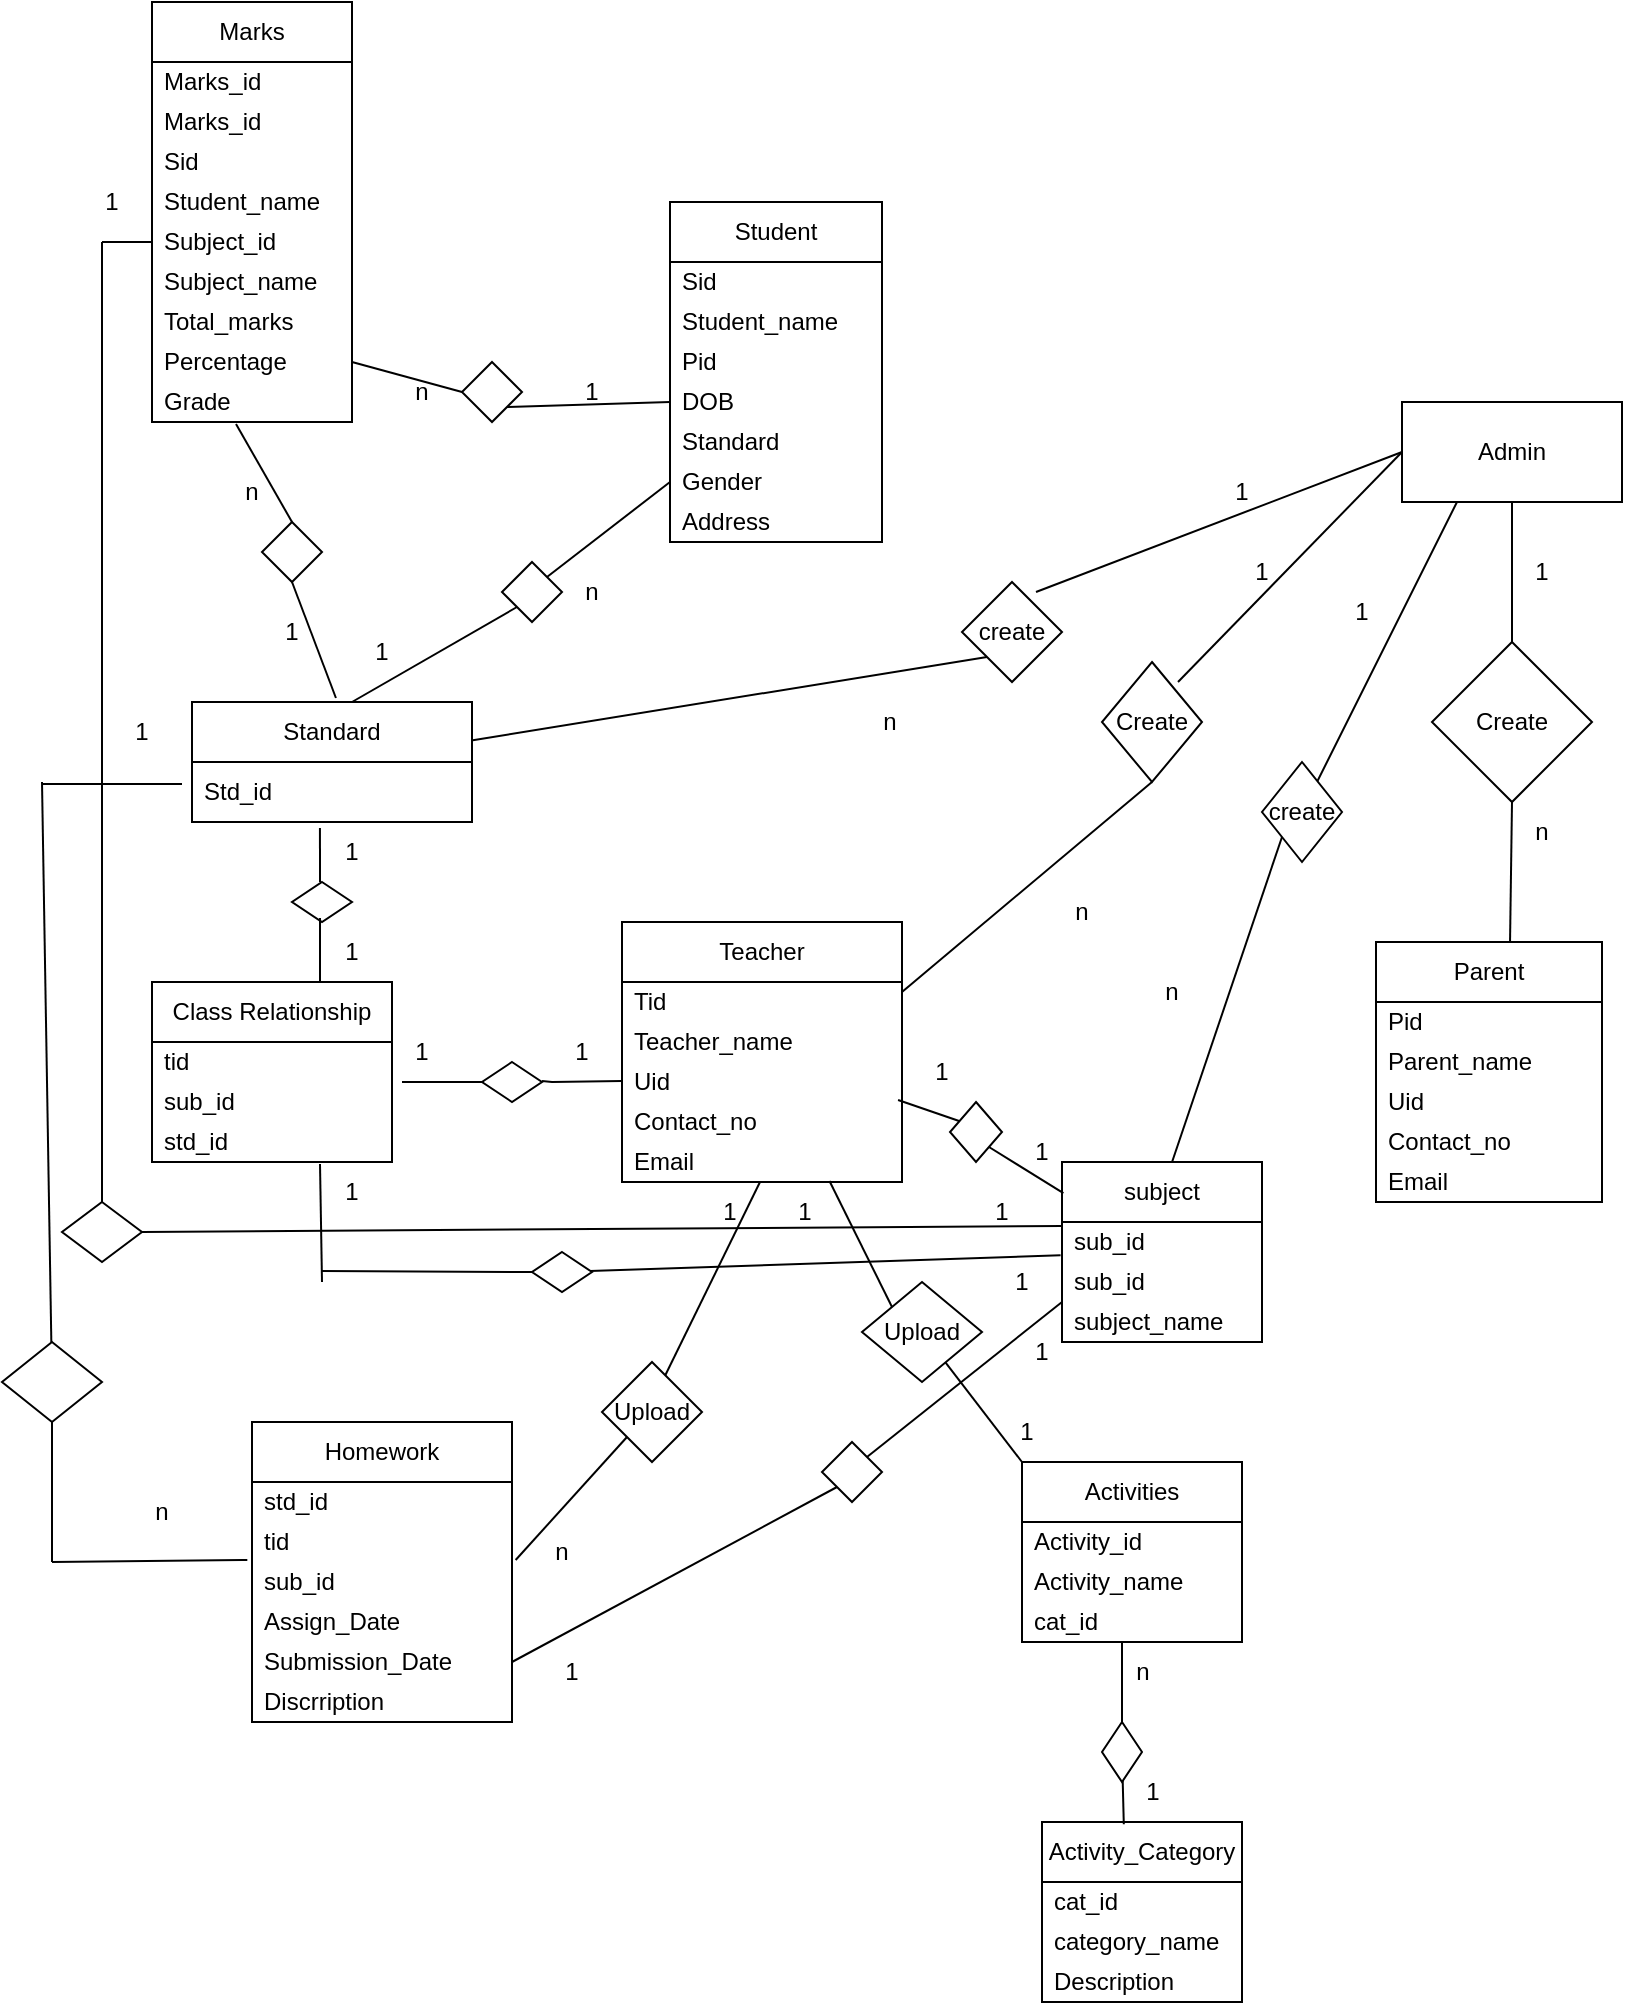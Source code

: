 <mxfile version="24.6.4" type="device">
  <diagram name="Page-1" id="x0QRp4DIJdemBc3StU4t">
    <mxGraphModel dx="1100" dy="533" grid="1" gridSize="10" guides="1" tooltips="1" connect="1" arrows="1" fold="1" page="1" pageScale="1" pageWidth="827" pageHeight="1169" math="0" shadow="0">
      <root>
        <mxCell id="0" />
        <mxCell id="1" parent="0" />
        <mxCell id="ZKFe3n1YKYs7lU_j970Y-5" value="Admin" style="rounded=0;whiteSpace=wrap;html=1;" parent="1" vertex="1">
          <mxGeometry x="700" y="300" width="110" height="50" as="geometry" />
        </mxCell>
        <mxCell id="ZKFe3n1YKYs7lU_j970Y-10" value="Create" style="rhombus;whiteSpace=wrap;html=1;" parent="1" vertex="1">
          <mxGeometry x="550" y="430" width="50" height="60" as="geometry" />
        </mxCell>
        <mxCell id="ZKFe3n1YKYs7lU_j970Y-11" value="Create" style="rhombus;whiteSpace=wrap;html=1;" parent="1" vertex="1">
          <mxGeometry x="715" y="420" width="80" height="80" as="geometry" />
        </mxCell>
        <mxCell id="ZKFe3n1YKYs7lU_j970Y-15" value="" style="endArrow=none;html=1;rounded=0;exitX=0.5;exitY=0;exitDx=0;exitDy=0;entryX=0.5;entryY=1;entryDx=0;entryDy=0;" parent="1" source="ZKFe3n1YKYs7lU_j970Y-11" target="ZKFe3n1YKYs7lU_j970Y-5" edge="1">
          <mxGeometry width="50" height="50" relative="1" as="geometry">
            <mxPoint x="740" y="420" as="sourcePoint" />
            <mxPoint x="790" y="370" as="targetPoint" />
          </mxGeometry>
        </mxCell>
        <mxCell id="ZKFe3n1YKYs7lU_j970Y-17" value="" style="endArrow=none;html=1;rounded=0;exitX=0.582;exitY=0;exitDx=0;exitDy=0;exitPerimeter=0;entryX=0.5;entryY=1;entryDx=0;entryDy=0;" parent="1" target="ZKFe3n1YKYs7lU_j970Y-11" edge="1">
          <mxGeometry width="50" height="50" relative="1" as="geometry">
            <mxPoint x="754.02" y="570" as="sourcePoint" />
            <mxPoint x="690" y="530" as="targetPoint" />
          </mxGeometry>
        </mxCell>
        <mxCell id="ZKFe3n1YKYs7lU_j970Y-18" value="1" style="text;html=1;align=center;verticalAlign=middle;whiteSpace=wrap;rounded=0;" parent="1" vertex="1">
          <mxGeometry x="740" y="370" width="60" height="30" as="geometry" />
        </mxCell>
        <mxCell id="ZKFe3n1YKYs7lU_j970Y-20" value="n" style="text;html=1;align=center;verticalAlign=middle;whiteSpace=wrap;rounded=0;" parent="1" vertex="1">
          <mxGeometry x="740" y="500" width="60" height="30" as="geometry" />
        </mxCell>
        <mxCell id="ZKFe3n1YKYs7lU_j970Y-24" value="" style="endArrow=none;html=1;rounded=0;entryX=0;entryY=0.5;entryDx=0;entryDy=0;" parent="1" target="ZKFe3n1YKYs7lU_j970Y-5" edge="1">
          <mxGeometry width="50" height="50" relative="1" as="geometry">
            <mxPoint x="588" y="440" as="sourcePoint" />
            <mxPoint x="690" y="330" as="targetPoint" />
          </mxGeometry>
        </mxCell>
        <mxCell id="ZKFe3n1YKYs7lU_j970Y-26" value="" style="endArrow=none;html=1;rounded=0;entryX=0.5;entryY=1;entryDx=0;entryDy=0;exitX=1;exitY=0.5;exitDx=0;exitDy=0;" parent="1" target="ZKFe3n1YKYs7lU_j970Y-10" edge="1">
          <mxGeometry width="50" height="50" relative="1" as="geometry">
            <mxPoint x="450" y="595" as="sourcePoint" />
            <mxPoint x="490" y="460" as="targetPoint" />
            <Array as="points" />
          </mxGeometry>
        </mxCell>
        <mxCell id="ZKFe3n1YKYs7lU_j970Y-28" style="edgeStyle=orthogonalEdgeStyle;rounded=0;orthogonalLoop=1;jettySize=auto;html=1;exitX=0;exitY=1;exitDx=0;exitDy=0;entryX=0;entryY=1;entryDx=0;entryDy=0;" parent="1" source="ZKFe3n1YKYs7lU_j970Y-10" target="ZKFe3n1YKYs7lU_j970Y-10" edge="1">
          <mxGeometry relative="1" as="geometry" />
        </mxCell>
        <mxCell id="ZKFe3n1YKYs7lU_j970Y-29" value="" style="endArrow=none;html=1;rounded=0;entryX=0;entryY=1;entryDx=0;entryDy=0;" parent="1" target="ZKFe3n1YKYs7lU_j970Y-30" edge="1">
          <mxGeometry width="50" height="50" relative="1" as="geometry">
            <mxPoint x="230" y="470" as="sourcePoint" />
            <mxPoint x="490" y="460" as="targetPoint" />
            <Array as="points">
              <mxPoint x="230" y="470" />
            </Array>
          </mxGeometry>
        </mxCell>
        <mxCell id="ZKFe3n1YKYs7lU_j970Y-30" value="create" style="rhombus;whiteSpace=wrap;html=1;" parent="1" vertex="1">
          <mxGeometry x="480" y="390" width="50" height="50" as="geometry" />
        </mxCell>
        <mxCell id="ZKFe3n1YKYs7lU_j970Y-31" value="" style="endArrow=none;html=1;rounded=0;entryX=0;entryY=0.5;entryDx=0;entryDy=0;exitX=0.74;exitY=0.1;exitDx=0;exitDy=0;exitPerimeter=0;" parent="1" source="ZKFe3n1YKYs7lU_j970Y-30" target="ZKFe3n1YKYs7lU_j970Y-5" edge="1">
          <mxGeometry width="50" height="50" relative="1" as="geometry">
            <mxPoint x="440" y="510" as="sourcePoint" />
            <mxPoint x="490" y="460" as="targetPoint" />
          </mxGeometry>
        </mxCell>
        <mxCell id="ZKFe3n1YKYs7lU_j970Y-32" value="create" style="rhombus;whiteSpace=wrap;html=1;" parent="1" vertex="1">
          <mxGeometry x="630" y="480" width="40" height="50" as="geometry" />
        </mxCell>
        <mxCell id="ZKFe3n1YKYs7lU_j970Y-33" value="" style="endArrow=none;html=1;rounded=0;entryX=0.25;entryY=1;entryDx=0;entryDy=0;" parent="1" source="ZKFe3n1YKYs7lU_j970Y-32" target="ZKFe3n1YKYs7lU_j970Y-5" edge="1">
          <mxGeometry width="50" height="50" relative="1" as="geometry">
            <mxPoint x="440" y="520" as="sourcePoint" />
            <mxPoint x="490" y="470" as="targetPoint" />
          </mxGeometry>
        </mxCell>
        <mxCell id="ZKFe3n1YKYs7lU_j970Y-34" value="" style="endArrow=none;html=1;rounded=0;entryX=0;entryY=1;entryDx=0;entryDy=0;exitX=0.445;exitY=-0.04;exitDx=0;exitDy=0;exitPerimeter=0;" parent="1" target="ZKFe3n1YKYs7lU_j970Y-32" edge="1">
          <mxGeometry width="50" height="50" relative="1" as="geometry">
            <mxPoint x="578.95" y="698" as="sourcePoint" />
            <mxPoint x="490" y="470" as="targetPoint" />
          </mxGeometry>
        </mxCell>
        <mxCell id="ZKFe3n1YKYs7lU_j970Y-36" value="1" style="text;html=1;align=center;verticalAlign=middle;whiteSpace=wrap;rounded=0;" parent="1" vertex="1">
          <mxGeometry x="650" y="390" width="60" height="30" as="geometry" />
        </mxCell>
        <mxCell id="ZKFe3n1YKYs7lU_j970Y-37" value="1" style="text;html=1;align=center;verticalAlign=middle;whiteSpace=wrap;rounded=0;" parent="1" vertex="1">
          <mxGeometry x="600" y="370" width="60" height="30" as="geometry" />
        </mxCell>
        <mxCell id="ZKFe3n1YKYs7lU_j970Y-41" value="1" style="text;html=1;align=center;verticalAlign=middle;whiteSpace=wrap;rounded=0;" parent="1" vertex="1">
          <mxGeometry x="590" y="330" width="60" height="30" as="geometry" />
        </mxCell>
        <mxCell id="ZKFe3n1YKYs7lU_j970Y-42" value="n" style="text;html=1;align=center;verticalAlign=middle;whiteSpace=wrap;rounded=0;" parent="1" vertex="1">
          <mxGeometry x="414" y="445" width="60" height="30" as="geometry" />
        </mxCell>
        <mxCell id="ZKFe3n1YKYs7lU_j970Y-43" value="n" style="text;html=1;align=center;verticalAlign=middle;whiteSpace=wrap;rounded=0;" parent="1" vertex="1">
          <mxGeometry x="510" y="540" width="60" height="30" as="geometry" />
        </mxCell>
        <mxCell id="ZKFe3n1YKYs7lU_j970Y-46" value="n" style="text;html=1;align=center;verticalAlign=middle;whiteSpace=wrap;rounded=0;" parent="1" vertex="1">
          <mxGeometry x="555" y="580" width="60" height="30" as="geometry" />
        </mxCell>
        <mxCell id="ZKFe3n1YKYs7lU_j970Y-47" value="" style="rhombus;whiteSpace=wrap;html=1;" parent="1" vertex="1">
          <mxGeometry x="230" y="280" width="30" height="30" as="geometry" />
        </mxCell>
        <mxCell id="ZKFe3n1YKYs7lU_j970Y-48" value="" style="endArrow=none;html=1;rounded=0;entryX=1;entryY=1;entryDx=0;entryDy=0;exitX=0;exitY=0.5;exitDx=0;exitDy=0;" parent="1" source="ZKFe3n1YKYs7lU_j970Y-110" target="ZKFe3n1YKYs7lU_j970Y-47" edge="1">
          <mxGeometry width="50" height="50" relative="1" as="geometry">
            <mxPoint x="310" y="300" as="sourcePoint" />
            <mxPoint x="490" y="160" as="targetPoint" />
          </mxGeometry>
        </mxCell>
        <mxCell id="ZKFe3n1YKYs7lU_j970Y-49" value="" style="endArrow=none;html=1;rounded=0;entryX=0;entryY=0.5;entryDx=0;entryDy=0;exitX=1;exitY=0.5;exitDx=0;exitDy=0;" parent="1" source="ZKFe3n1YKYs7lU_j970Y-124" target="ZKFe3n1YKYs7lU_j970Y-47" edge="1">
          <mxGeometry width="50" height="50" relative="1" as="geometry">
            <mxPoint x="180" y="300" as="sourcePoint" />
            <mxPoint x="290" y="315" as="targetPoint" />
          </mxGeometry>
        </mxCell>
        <mxCell id="ZKFe3n1YKYs7lU_j970Y-50" value="" style="rhombus;whiteSpace=wrap;html=1;" parent="1" vertex="1">
          <mxGeometry x="250" y="380" width="30" height="30" as="geometry" />
        </mxCell>
        <mxCell id="ZKFe3n1YKYs7lU_j970Y-51" value="" style="rhombus;whiteSpace=wrap;html=1;" parent="1" vertex="1">
          <mxGeometry x="130" y="360" width="30" height="30" as="geometry" />
        </mxCell>
        <mxCell id="ZKFe3n1YKYs7lU_j970Y-52" value="" style="endArrow=none;html=1;rounded=0;entryX=0;entryY=0.5;entryDx=0;entryDy=0;exitX=1;exitY=0;exitDx=0;exitDy=0;" parent="1" source="ZKFe3n1YKYs7lU_j970Y-50" target="ZKFe3n1YKYs7lU_j970Y-112" edge="1">
          <mxGeometry width="50" height="50" relative="1" as="geometry">
            <mxPoint x="440" y="400" as="sourcePoint" />
            <mxPoint x="350" y="365" as="targetPoint" />
          </mxGeometry>
        </mxCell>
        <mxCell id="ZKFe3n1YKYs7lU_j970Y-53" value="" style="endArrow=none;html=1;rounded=0;entryX=0;entryY=1;entryDx=0;entryDy=0;exitX=0.5;exitY=0;exitDx=0;exitDy=0;" parent="1" target="ZKFe3n1YKYs7lU_j970Y-50" edge="1">
          <mxGeometry width="50" height="50" relative="1" as="geometry">
            <mxPoint x="175" y="450" as="sourcePoint" />
            <mxPoint x="490" y="350" as="targetPoint" />
          </mxGeometry>
        </mxCell>
        <mxCell id="ZKFe3n1YKYs7lU_j970Y-54" value="" style="endArrow=none;html=1;rounded=0;entryX=0.5;entryY=1;entryDx=0;entryDy=0;exitX=0.427;exitY=-0.04;exitDx=0;exitDy=0;exitPerimeter=0;" parent="1" target="ZKFe3n1YKYs7lU_j970Y-51" edge="1">
          <mxGeometry width="50" height="50" relative="1" as="geometry">
            <mxPoint x="166.97" y="448" as="sourcePoint" />
            <mxPoint x="150" y="395" as="targetPoint" />
          </mxGeometry>
        </mxCell>
        <mxCell id="ZKFe3n1YKYs7lU_j970Y-55" value="" style="endArrow=none;html=1;rounded=0;entryX=0.42;entryY=1.05;entryDx=0;entryDy=0;exitX=0.5;exitY=0;exitDx=0;exitDy=0;entryPerimeter=0;" parent="1" source="ZKFe3n1YKYs7lU_j970Y-51" target="ZKFe3n1YKYs7lU_j970Y-125" edge="1">
          <mxGeometry width="50" height="50" relative="1" as="geometry">
            <mxPoint x="440" y="400" as="sourcePoint" />
            <mxPoint x="125" y="320" as="targetPoint" />
          </mxGeometry>
        </mxCell>
        <mxCell id="ZKFe3n1YKYs7lU_j970Y-56" value="" style="rhombus;whiteSpace=wrap;html=1;" parent="1" vertex="1">
          <mxGeometry x="30" y="700" width="40" height="30" as="geometry" />
        </mxCell>
        <mxCell id="ZKFe3n1YKYs7lU_j970Y-57" value="" style="endArrow=none;html=1;rounded=0;exitX=1;exitY=0.5;exitDx=0;exitDy=0;entryX=0;entryY=0.1;entryDx=0;entryDy=0;entryPerimeter=0;" parent="1" source="ZKFe3n1YKYs7lU_j970Y-56" target="ZKFe3n1YKYs7lU_j970Y-148" edge="1">
          <mxGeometry width="50" height="50" relative="1" as="geometry">
            <mxPoint x="440" y="680" as="sourcePoint" />
            <mxPoint x="527" y="720" as="targetPoint" />
          </mxGeometry>
        </mxCell>
        <mxCell id="ZKFe3n1YKYs7lU_j970Y-58" value="" style="endArrow=none;html=1;rounded=0;exitX=0.5;exitY=0;exitDx=0;exitDy=0;" parent="1" source="ZKFe3n1YKYs7lU_j970Y-56" edge="1">
          <mxGeometry width="50" height="50" relative="1" as="geometry">
            <mxPoint x="60" y="730" as="sourcePoint" />
            <mxPoint x="50" y="220" as="targetPoint" />
          </mxGeometry>
        </mxCell>
        <mxCell id="ZKFe3n1YKYs7lU_j970Y-60" value="1" style="text;html=1;align=center;verticalAlign=middle;whiteSpace=wrap;rounded=0;" parent="1" vertex="1">
          <mxGeometry x="280" y="280" width="30" height="30" as="geometry" />
        </mxCell>
        <mxCell id="ZKFe3n1YKYs7lU_j970Y-63" value="n" style="text;html=1;align=center;verticalAlign=middle;whiteSpace=wrap;rounded=0;" parent="1" vertex="1">
          <mxGeometry x="180" y="280" width="60" height="30" as="geometry" />
        </mxCell>
        <mxCell id="ZKFe3n1YKYs7lU_j970Y-64" value="1" style="text;html=1;align=center;verticalAlign=middle;whiteSpace=wrap;rounded=0;" parent="1" vertex="1">
          <mxGeometry x="160" y="410" width="60" height="30" as="geometry" />
        </mxCell>
        <mxCell id="ZKFe3n1YKYs7lU_j970Y-65" value="n" style="text;html=1;align=center;verticalAlign=middle;whiteSpace=wrap;rounded=0;" parent="1" vertex="1">
          <mxGeometry x="265" y="380" width="60" height="30" as="geometry" />
        </mxCell>
        <mxCell id="ZKFe3n1YKYs7lU_j970Y-66" value="1" style="text;html=1;align=center;verticalAlign=middle;whiteSpace=wrap;rounded=0;" parent="1" vertex="1">
          <mxGeometry x="115" y="400" width="60" height="30" as="geometry" />
        </mxCell>
        <mxCell id="ZKFe3n1YKYs7lU_j970Y-68" value="n" style="text;html=1;align=center;verticalAlign=middle;whiteSpace=wrap;rounded=0;" parent="1" vertex="1">
          <mxGeometry x="95" y="330" width="60" height="30" as="geometry" />
        </mxCell>
        <mxCell id="ZKFe3n1YKYs7lU_j970Y-69" value="1" style="text;html=1;align=center;verticalAlign=middle;whiteSpace=wrap;rounded=0;" parent="1" vertex="1">
          <mxGeometry x="470" y="690" width="60" height="30" as="geometry" />
        </mxCell>
        <mxCell id="ZKFe3n1YKYs7lU_j970Y-70" value="1" style="text;html=1;align=center;verticalAlign=middle;whiteSpace=wrap;rounded=0;" parent="1" vertex="1">
          <mxGeometry x="40" y="190" width="30" height="20" as="geometry" />
        </mxCell>
        <mxCell id="ZKFe3n1YKYs7lU_j970Y-74" value="subject" style="swimlane;fontStyle=0;childLayout=stackLayout;horizontal=1;startSize=30;horizontalStack=0;resizeParent=1;resizeParentMax=0;resizeLast=0;collapsible=1;marginBottom=0;whiteSpace=wrap;html=1;" parent="1" vertex="1">
          <mxGeometry x="530" y="680" width="100" height="90" as="geometry" />
        </mxCell>
        <mxCell id="ZKFe3n1YKYs7lU_j970Y-148" value="sub_id" style="text;strokeColor=none;fillColor=none;align=left;verticalAlign=middle;spacingLeft=4;spacingRight=4;overflow=hidden;points=[[0,0.5],[1,0.5]];portConstraint=eastwest;rotatable=0;whiteSpace=wrap;html=1;" parent="ZKFe3n1YKYs7lU_j970Y-74" vertex="1">
          <mxGeometry y="30" width="100" height="20" as="geometry" />
        </mxCell>
        <mxCell id="ZKFe3n1YKYs7lU_j970Y-75" value="sub_id" style="text;strokeColor=none;fillColor=none;align=left;verticalAlign=middle;spacingLeft=4;spacingRight=4;overflow=hidden;points=[[0,0.5],[1,0.5]];portConstraint=eastwest;rotatable=0;whiteSpace=wrap;html=1;" parent="ZKFe3n1YKYs7lU_j970Y-74" vertex="1">
          <mxGeometry y="50" width="100" height="20" as="geometry" />
        </mxCell>
        <mxCell id="ZKFe3n1YKYs7lU_j970Y-76" value="subject_name" style="text;strokeColor=none;fillColor=none;align=left;verticalAlign=middle;spacingLeft=4;spacingRight=4;overflow=hidden;points=[[0,0.5],[1,0.5]];portConstraint=eastwest;rotatable=0;whiteSpace=wrap;html=1;" parent="ZKFe3n1YKYs7lU_j970Y-74" vertex="1">
          <mxGeometry y="70" width="100" height="20" as="geometry" />
        </mxCell>
        <object label="Parent" Contact_no="" Email="" id="ZKFe3n1YKYs7lU_j970Y-78">
          <mxCell style="swimlane;fontStyle=0;childLayout=stackLayout;horizontal=1;startSize=30;horizontalStack=0;resizeParent=1;resizeParentMax=0;resizeLast=0;collapsible=1;marginBottom=0;whiteSpace=wrap;html=1;" parent="1" vertex="1">
            <mxGeometry x="687" y="570" width="113" height="130" as="geometry">
              <mxRectangle x="687" y="570" width="80" height="30" as="alternateBounds" />
            </mxGeometry>
          </mxCell>
        </object>
        <mxCell id="ZKFe3n1YKYs7lU_j970Y-79" value="Pid" style="text;strokeColor=none;fillColor=none;align=left;verticalAlign=middle;spacingLeft=4;spacingRight=4;overflow=hidden;points=[[0,0.5],[1,0.5]];portConstraint=eastwest;rotatable=0;whiteSpace=wrap;html=1;" parent="ZKFe3n1YKYs7lU_j970Y-78" vertex="1">
          <mxGeometry y="30" width="113" height="20" as="geometry" />
        </mxCell>
        <mxCell id="ZKFe3n1YKYs7lU_j970Y-80" value="Parent_name" style="text;strokeColor=none;fillColor=none;align=left;verticalAlign=middle;spacingLeft=4;spacingRight=4;overflow=hidden;points=[[0,0.5],[1,0.5]];portConstraint=eastwest;rotatable=0;whiteSpace=wrap;html=1;" parent="ZKFe3n1YKYs7lU_j970Y-78" vertex="1">
          <mxGeometry y="50" width="113" height="20" as="geometry" />
        </mxCell>
        <object label="Uid" Email="Email" id="ZKFe3n1YKYs7lU_j970Y-81">
          <mxCell style="text;strokeColor=none;fillColor=none;align=left;verticalAlign=middle;spacingLeft=4;spacingRight=4;overflow=hidden;points=[[0,0.5],[1,0.5]];portConstraint=eastwest;rotatable=0;whiteSpace=wrap;html=1;" parent="ZKFe3n1YKYs7lU_j970Y-78" vertex="1">
            <mxGeometry y="70" width="113" height="20" as="geometry" />
          </mxCell>
        </object>
        <object label="Contact_no" Email="Email" id="ZKFe3n1YKYs7lU_j970Y-82">
          <mxCell style="text;strokeColor=none;fillColor=none;align=left;verticalAlign=middle;spacingLeft=4;spacingRight=4;overflow=hidden;points=[[0,0.5],[1,0.5]];portConstraint=eastwest;rotatable=0;whiteSpace=wrap;html=1;" parent="ZKFe3n1YKYs7lU_j970Y-78" vertex="1">
            <mxGeometry y="90" width="113" height="20" as="geometry" />
          </mxCell>
        </object>
        <object label="Email" Email="Email" id="ZKFe3n1YKYs7lU_j970Y-88">
          <mxCell style="text;strokeColor=none;fillColor=none;align=left;verticalAlign=middle;spacingLeft=4;spacingRight=4;overflow=hidden;points=[[0,0.5],[1,0.5]];portConstraint=eastwest;rotatable=0;whiteSpace=wrap;html=1;" parent="ZKFe3n1YKYs7lU_j970Y-78" vertex="1">
            <mxGeometry y="110" width="113" height="20" as="geometry" />
          </mxCell>
        </object>
        <mxCell id="ZKFe3n1YKYs7lU_j970Y-89" value="Teacher" style="swimlane;fontStyle=0;childLayout=stackLayout;horizontal=1;startSize=30;horizontalStack=0;resizeParent=1;resizeParentMax=0;resizeLast=0;collapsible=1;marginBottom=0;whiteSpace=wrap;html=1;" parent="1" vertex="1">
          <mxGeometry x="310" y="560" width="140" height="130" as="geometry" />
        </mxCell>
        <mxCell id="ZKFe3n1YKYs7lU_j970Y-90" value="Tid" style="text;strokeColor=none;fillColor=none;align=left;verticalAlign=middle;spacingLeft=4;spacingRight=4;overflow=hidden;points=[[0,0.5],[1,0.5]];portConstraint=eastwest;rotatable=0;whiteSpace=wrap;html=1;" parent="ZKFe3n1YKYs7lU_j970Y-89" vertex="1">
          <mxGeometry y="30" width="140" height="20" as="geometry" />
        </mxCell>
        <mxCell id="ZKFe3n1YKYs7lU_j970Y-93" value="Teacher_name" style="text;strokeColor=none;fillColor=none;align=left;verticalAlign=middle;spacingLeft=4;spacingRight=4;overflow=hidden;points=[[0,0.5],[1,0.5]];portConstraint=eastwest;rotatable=0;whiteSpace=wrap;html=1;" parent="ZKFe3n1YKYs7lU_j970Y-89" vertex="1">
          <mxGeometry y="50" width="140" height="20" as="geometry" />
        </mxCell>
        <mxCell id="ZKFe3n1YKYs7lU_j970Y-94" value="Uid" style="text;strokeColor=none;fillColor=none;align=left;verticalAlign=middle;spacingLeft=4;spacingRight=4;overflow=hidden;points=[[0,0.5],[1,0.5]];portConstraint=eastwest;rotatable=0;whiteSpace=wrap;html=1;" parent="ZKFe3n1YKYs7lU_j970Y-89" vertex="1">
          <mxGeometry y="70" width="140" height="20" as="geometry" />
        </mxCell>
        <mxCell id="ZKFe3n1YKYs7lU_j970Y-96" value="Contact_no" style="text;strokeColor=none;fillColor=none;align=left;verticalAlign=middle;spacingLeft=4;spacingRight=4;overflow=hidden;points=[[0,0.5],[1,0.5]];portConstraint=eastwest;rotatable=0;whiteSpace=wrap;html=1;" parent="ZKFe3n1YKYs7lU_j970Y-89" vertex="1">
          <mxGeometry y="90" width="140" height="20" as="geometry" />
        </mxCell>
        <mxCell id="ZKFe3n1YKYs7lU_j970Y-97" value="Email" style="text;strokeColor=none;fillColor=none;align=left;verticalAlign=middle;spacingLeft=4;spacingRight=4;overflow=hidden;points=[[0,0.5],[1,0.5]];portConstraint=eastwest;rotatable=0;whiteSpace=wrap;html=1;" parent="ZKFe3n1YKYs7lU_j970Y-89" vertex="1">
          <mxGeometry y="110" width="140" height="20" as="geometry" />
        </mxCell>
        <mxCell id="ZKFe3n1YKYs7lU_j970Y-98" value="Standard" style="swimlane;fontStyle=0;childLayout=stackLayout;horizontal=1;startSize=30;horizontalStack=0;resizeParent=1;resizeParentMax=0;resizeLast=0;collapsible=1;marginBottom=0;whiteSpace=wrap;html=1;" parent="1" vertex="1">
          <mxGeometry x="95" y="450" width="140" height="60" as="geometry" />
        </mxCell>
        <mxCell id="ZKFe3n1YKYs7lU_j970Y-99" value="Std_id" style="text;strokeColor=none;fillColor=none;align=left;verticalAlign=middle;spacingLeft=4;spacingRight=4;overflow=hidden;points=[[0,0.5],[1,0.5]];portConstraint=eastwest;rotatable=0;whiteSpace=wrap;html=1;" parent="ZKFe3n1YKYs7lU_j970Y-98" vertex="1">
          <mxGeometry y="30" width="140" height="30" as="geometry" />
        </mxCell>
        <mxCell id="ZKFe3n1YKYs7lU_j970Y-102" value="Student" style="swimlane;fontStyle=0;childLayout=stackLayout;horizontal=1;startSize=30;horizontalStack=0;resizeParent=1;resizeParentMax=0;resizeLast=0;collapsible=1;marginBottom=0;whiteSpace=wrap;html=1;" parent="1" vertex="1">
          <mxGeometry x="334" y="200" width="106" height="170" as="geometry">
            <mxRectangle x="334" y="190" width="80" height="30" as="alternateBounds" />
          </mxGeometry>
        </mxCell>
        <mxCell id="ZKFe3n1YKYs7lU_j970Y-103" value="Sid" style="text;strokeColor=none;fillColor=none;align=left;verticalAlign=middle;spacingLeft=4;spacingRight=4;overflow=hidden;points=[[0,0.5],[1,0.5]];portConstraint=eastwest;rotatable=0;whiteSpace=wrap;html=1;" parent="ZKFe3n1YKYs7lU_j970Y-102" vertex="1">
          <mxGeometry y="30" width="106" height="20" as="geometry" />
        </mxCell>
        <mxCell id="ZKFe3n1YKYs7lU_j970Y-104" value="Student_name" style="text;strokeColor=none;fillColor=none;align=left;verticalAlign=middle;spacingLeft=4;spacingRight=4;overflow=hidden;points=[[0,0.5],[1,0.5]];portConstraint=eastwest;rotatable=0;whiteSpace=wrap;html=1;" parent="ZKFe3n1YKYs7lU_j970Y-102" vertex="1">
          <mxGeometry y="50" width="106" height="20" as="geometry" />
        </mxCell>
        <mxCell id="ZKFe3n1YKYs7lU_j970Y-105" value="Pid" style="text;strokeColor=none;fillColor=none;align=left;verticalAlign=middle;spacingLeft=4;spacingRight=4;overflow=hidden;points=[[0,0.5],[1,0.5]];portConstraint=eastwest;rotatable=0;whiteSpace=wrap;html=1;" parent="ZKFe3n1YKYs7lU_j970Y-102" vertex="1">
          <mxGeometry y="70" width="106" height="20" as="geometry" />
        </mxCell>
        <mxCell id="ZKFe3n1YKYs7lU_j970Y-110" value="DOB" style="text;strokeColor=none;fillColor=none;align=left;verticalAlign=middle;spacingLeft=4;spacingRight=4;overflow=hidden;points=[[0,0.5],[1,0.5]];portConstraint=eastwest;rotatable=0;whiteSpace=wrap;html=1;" parent="ZKFe3n1YKYs7lU_j970Y-102" vertex="1">
          <mxGeometry y="90" width="106" height="20" as="geometry" />
        </mxCell>
        <mxCell id="ZKFe3n1YKYs7lU_j970Y-111" value="Standard" style="text;strokeColor=none;fillColor=none;align=left;verticalAlign=middle;spacingLeft=4;spacingRight=4;overflow=hidden;points=[[0,0.5],[1,0.5]];portConstraint=eastwest;rotatable=0;whiteSpace=wrap;html=1;" parent="ZKFe3n1YKYs7lU_j970Y-102" vertex="1">
          <mxGeometry y="110" width="106" height="20" as="geometry" />
        </mxCell>
        <mxCell id="ZKFe3n1YKYs7lU_j970Y-112" value="Gender" style="text;strokeColor=none;fillColor=none;align=left;verticalAlign=middle;spacingLeft=4;spacingRight=4;overflow=hidden;points=[[0,0.5],[1,0.5]];portConstraint=eastwest;rotatable=0;whiteSpace=wrap;html=1;" parent="ZKFe3n1YKYs7lU_j970Y-102" vertex="1">
          <mxGeometry y="130" width="106" height="20" as="geometry" />
        </mxCell>
        <mxCell id="ZKFe3n1YKYs7lU_j970Y-113" value="Address" style="text;strokeColor=none;fillColor=none;align=left;verticalAlign=middle;spacingLeft=4;spacingRight=4;overflow=hidden;points=[[0,0.5],[1,0.5]];portConstraint=eastwest;rotatable=0;whiteSpace=wrap;html=1;" parent="ZKFe3n1YKYs7lU_j970Y-102" vertex="1">
          <mxGeometry y="150" width="106" height="20" as="geometry" />
        </mxCell>
        <mxCell id="ZKFe3n1YKYs7lU_j970Y-117" value="Marks" style="swimlane;fontStyle=0;childLayout=stackLayout;horizontal=1;startSize=30;horizontalStack=0;resizeParent=1;resizeParentMax=0;resizeLast=0;collapsible=1;marginBottom=0;whiteSpace=wrap;html=1;" parent="1" vertex="1">
          <mxGeometry x="75" y="100" width="100" height="210" as="geometry" />
        </mxCell>
        <mxCell id="ZKFe3n1YKYs7lU_j970Y-118" value="Marks_id" style="text;strokeColor=none;fillColor=none;align=left;verticalAlign=middle;spacingLeft=4;spacingRight=4;overflow=hidden;points=[[0,0.5],[1,0.5]];portConstraint=eastwest;rotatable=0;whiteSpace=wrap;html=1;" parent="ZKFe3n1YKYs7lU_j970Y-117" vertex="1">
          <mxGeometry y="30" width="100" height="20" as="geometry" />
        </mxCell>
        <mxCell id="ZKFe3n1YKYs7lU_j970Y-126" value="Marks_id" style="text;strokeColor=none;fillColor=none;align=left;verticalAlign=middle;spacingLeft=4;spacingRight=4;overflow=hidden;points=[[0,0.5],[1,0.5]];portConstraint=eastwest;rotatable=0;whiteSpace=wrap;html=1;" parent="ZKFe3n1YKYs7lU_j970Y-117" vertex="1">
          <mxGeometry y="50" width="100" height="20" as="geometry" />
        </mxCell>
        <mxCell id="ZKFe3n1YKYs7lU_j970Y-119" value="Sid" style="text;strokeColor=none;fillColor=none;align=left;verticalAlign=middle;spacingLeft=4;spacingRight=4;overflow=hidden;points=[[0,0.5],[1,0.5]];portConstraint=eastwest;rotatable=0;whiteSpace=wrap;html=1;" parent="ZKFe3n1YKYs7lU_j970Y-117" vertex="1">
          <mxGeometry y="70" width="100" height="20" as="geometry" />
        </mxCell>
        <mxCell id="ZKFe3n1YKYs7lU_j970Y-120" value="Student_name" style="text;strokeColor=none;fillColor=none;align=left;verticalAlign=middle;spacingLeft=4;spacingRight=4;overflow=hidden;points=[[0,0.5],[1,0.5]];portConstraint=eastwest;rotatable=0;whiteSpace=wrap;html=1;" parent="ZKFe3n1YKYs7lU_j970Y-117" vertex="1">
          <mxGeometry y="90" width="100" height="20" as="geometry" />
        </mxCell>
        <mxCell id="ZKFe3n1YKYs7lU_j970Y-121" value="Subject_id" style="text;strokeColor=none;fillColor=none;align=left;verticalAlign=middle;spacingLeft=4;spacingRight=4;overflow=hidden;points=[[0,0.5],[1,0.5]];portConstraint=eastwest;rotatable=0;whiteSpace=wrap;html=1;" parent="ZKFe3n1YKYs7lU_j970Y-117" vertex="1">
          <mxGeometry y="110" width="100" height="20" as="geometry" />
        </mxCell>
        <mxCell id="ZKFe3n1YKYs7lU_j970Y-122" value="Subject_name" style="text;strokeColor=none;fillColor=none;align=left;verticalAlign=middle;spacingLeft=4;spacingRight=4;overflow=hidden;points=[[0,0.5],[1,0.5]];portConstraint=eastwest;rotatable=0;whiteSpace=wrap;html=1;" parent="ZKFe3n1YKYs7lU_j970Y-117" vertex="1">
          <mxGeometry y="130" width="100" height="20" as="geometry" />
        </mxCell>
        <mxCell id="ZKFe3n1YKYs7lU_j970Y-123" value="Total_marks" style="text;strokeColor=none;fillColor=none;align=left;verticalAlign=middle;spacingLeft=4;spacingRight=4;overflow=hidden;points=[[0,0.5],[1,0.5]];portConstraint=eastwest;rotatable=0;whiteSpace=wrap;html=1;" parent="ZKFe3n1YKYs7lU_j970Y-117" vertex="1">
          <mxGeometry y="150" width="100" height="20" as="geometry" />
        </mxCell>
        <mxCell id="ZKFe3n1YKYs7lU_j970Y-124" value="Percentage" style="text;strokeColor=none;fillColor=none;align=left;verticalAlign=middle;spacingLeft=4;spacingRight=4;overflow=hidden;points=[[0,0.5],[1,0.5]];portConstraint=eastwest;rotatable=0;whiteSpace=wrap;html=1;" parent="ZKFe3n1YKYs7lU_j970Y-117" vertex="1">
          <mxGeometry y="170" width="100" height="20" as="geometry" />
        </mxCell>
        <mxCell id="ZKFe3n1YKYs7lU_j970Y-125" value="Grade" style="text;strokeColor=none;fillColor=none;align=left;verticalAlign=middle;spacingLeft=4;spacingRight=4;overflow=hidden;points=[[0,0.5],[1,0.5]];portConstraint=eastwest;rotatable=0;whiteSpace=wrap;html=1;" parent="ZKFe3n1YKYs7lU_j970Y-117" vertex="1">
          <mxGeometry y="190" width="100" height="20" as="geometry" />
        </mxCell>
        <mxCell id="ZKFe3n1YKYs7lU_j970Y-130" value="" style="endArrow=none;html=1;rounded=0;entryX=0;entryY=0.5;entryDx=0;entryDy=0;" parent="1" target="ZKFe3n1YKYs7lU_j970Y-121" edge="1">
          <mxGeometry width="50" height="50" relative="1" as="geometry">
            <mxPoint x="50" y="220" as="sourcePoint" />
            <mxPoint x="75" y="195" as="targetPoint" />
          </mxGeometry>
        </mxCell>
        <mxCell id="ZKFe3n1YKYs7lU_j970Y-131" value="Class Relationship" style="swimlane;fontStyle=0;childLayout=stackLayout;horizontal=1;startSize=30;horizontalStack=0;resizeParent=1;resizeParentMax=0;resizeLast=0;collapsible=1;marginBottom=0;whiteSpace=wrap;html=1;" parent="1" vertex="1">
          <mxGeometry x="75" y="590" width="120" height="90" as="geometry" />
        </mxCell>
        <mxCell id="ZKFe3n1YKYs7lU_j970Y-132" value="tid" style="text;strokeColor=none;fillColor=none;align=left;verticalAlign=middle;spacingLeft=4;spacingRight=4;overflow=hidden;points=[[0,0.5],[1,0.5]];portConstraint=eastwest;rotatable=0;whiteSpace=wrap;html=1;" parent="ZKFe3n1YKYs7lU_j970Y-131" vertex="1">
          <mxGeometry y="30" width="120" height="20" as="geometry" />
        </mxCell>
        <mxCell id="ZKFe3n1YKYs7lU_j970Y-133" value="sub_id" style="text;strokeColor=none;fillColor=none;align=left;verticalAlign=middle;spacingLeft=4;spacingRight=4;overflow=hidden;points=[[0,0.5],[1,0.5]];portConstraint=eastwest;rotatable=0;whiteSpace=wrap;html=1;" parent="ZKFe3n1YKYs7lU_j970Y-131" vertex="1">
          <mxGeometry y="50" width="120" height="20" as="geometry" />
        </mxCell>
        <mxCell id="ZKFe3n1YKYs7lU_j970Y-134" value="std_id" style="text;strokeColor=none;fillColor=none;align=left;verticalAlign=middle;spacingLeft=4;spacingRight=4;overflow=hidden;points=[[0,0.5],[1,0.5]];portConstraint=eastwest;rotatable=0;whiteSpace=wrap;html=1;" parent="ZKFe3n1YKYs7lU_j970Y-131" vertex="1">
          <mxGeometry y="70" width="120" height="20" as="geometry" />
        </mxCell>
        <mxCell id="ZKFe3n1YKYs7lU_j970Y-139" value="" style="endArrow=none;html=1;rounded=0;entryX=0.457;entryY=1.1;entryDx=0;entryDy=0;entryPerimeter=0;" parent="1" target="ZKFe3n1YKYs7lU_j970Y-99" edge="1">
          <mxGeometry width="50" height="50" relative="1" as="geometry">
            <mxPoint x="159" y="540" as="sourcePoint" />
            <mxPoint x="170" y="520" as="targetPoint" />
          </mxGeometry>
        </mxCell>
        <mxCell id="ZKFe3n1YKYs7lU_j970Y-140" value="" style="rhombus;whiteSpace=wrap;html=1;" parent="1" vertex="1">
          <mxGeometry x="145" y="540" width="30" height="20" as="geometry" />
        </mxCell>
        <mxCell id="ZKFe3n1YKYs7lU_j970Y-142" value="" style="endArrow=none;html=1;rounded=0;entryX=0.457;entryY=1.1;entryDx=0;entryDy=0;entryPerimeter=0;exitX=0.7;exitY=0;exitDx=0;exitDy=0;exitPerimeter=0;" parent="1" source="ZKFe3n1YKYs7lU_j970Y-131" edge="1">
          <mxGeometry width="50" height="50" relative="1" as="geometry">
            <mxPoint x="159" y="585" as="sourcePoint" />
            <mxPoint x="159" y="558" as="targetPoint" />
          </mxGeometry>
        </mxCell>
        <mxCell id="ZKFe3n1YKYs7lU_j970Y-143" value="" style="endArrow=none;html=1;rounded=0;" parent="1" edge="1">
          <mxGeometry width="50" height="50" relative="1" as="geometry">
            <mxPoint x="200" y="640" as="sourcePoint" />
            <mxPoint x="240" y="640" as="targetPoint" />
          </mxGeometry>
        </mxCell>
        <mxCell id="ZKFe3n1YKYs7lU_j970Y-144" value="" style="rhombus;whiteSpace=wrap;html=1;" parent="1" vertex="1">
          <mxGeometry x="240" y="630" width="30" height="20" as="geometry" />
        </mxCell>
        <mxCell id="ZKFe3n1YKYs7lU_j970Y-145" value="" style="endArrow=none;html=1;rounded=0;" parent="1" edge="1">
          <mxGeometry width="50" height="50" relative="1" as="geometry">
            <mxPoint x="270" y="639.5" as="sourcePoint" />
            <mxPoint x="310" y="639.5" as="targetPoint" />
            <Array as="points">
              <mxPoint x="275" y="640" />
            </Array>
          </mxGeometry>
        </mxCell>
        <mxCell id="ZKFe3n1YKYs7lU_j970Y-146" value="" style="endArrow=none;html=1;rounded=0;exitX=0.7;exitY=1.05;exitDx=0;exitDy=0;exitPerimeter=0;" parent="1" source="ZKFe3n1YKYs7lU_j970Y-134" edge="1">
          <mxGeometry width="50" height="50" relative="1" as="geometry">
            <mxPoint x="105" y="740" as="sourcePoint" />
            <mxPoint x="160" y="740" as="targetPoint" />
          </mxGeometry>
        </mxCell>
        <mxCell id="ZKFe3n1YKYs7lU_j970Y-147" value="" style="rhombus;whiteSpace=wrap;html=1;" parent="1" vertex="1">
          <mxGeometry x="265" y="725" width="30" height="20" as="geometry" />
        </mxCell>
        <mxCell id="ZKFe3n1YKYs7lU_j970Y-149" value="" style="endArrow=none;html=1;rounded=0;entryX=0;entryY=0.5;entryDx=0;entryDy=0;" parent="1" target="ZKFe3n1YKYs7lU_j970Y-147" edge="1">
          <mxGeometry width="50" height="50" relative="1" as="geometry">
            <mxPoint x="160" y="734.5" as="sourcePoint" />
            <mxPoint x="200" y="734.5" as="targetPoint" />
          </mxGeometry>
        </mxCell>
        <mxCell id="ZKFe3n1YKYs7lU_j970Y-150" value="" style="endArrow=none;html=1;rounded=0;entryX=-0.007;entryY=0.833;entryDx=0;entryDy=0;entryPerimeter=0;" parent="1" target="ZKFe3n1YKYs7lU_j970Y-148" edge="1">
          <mxGeometry width="50" height="50" relative="1" as="geometry">
            <mxPoint x="294" y="734.5" as="sourcePoint" />
            <mxPoint x="334" y="734.5" as="targetPoint" />
            <Array as="points" />
          </mxGeometry>
        </mxCell>
        <mxCell id="ZKFe3n1YKYs7lU_j970Y-152" value="1" style="text;html=1;align=center;verticalAlign=middle;whiteSpace=wrap;rounded=0;" parent="1" vertex="1">
          <mxGeometry x="480" y="725" width="60" height="30" as="geometry" />
        </mxCell>
        <mxCell id="ZKFe3n1YKYs7lU_j970Y-153" value="1" style="text;html=1;align=center;verticalAlign=middle;whiteSpace=wrap;rounded=0;" parent="1" vertex="1">
          <mxGeometry x="145" y="680" width="60" height="30" as="geometry" />
        </mxCell>
        <mxCell id="ZKFe3n1YKYs7lU_j970Y-154" value="1" style="text;html=1;align=center;verticalAlign=middle;whiteSpace=wrap;rounded=0;" parent="1" vertex="1">
          <mxGeometry x="180" y="610" width="60" height="30" as="geometry" />
        </mxCell>
        <mxCell id="ZKFe3n1YKYs7lU_j970Y-155" value="1" style="text;html=1;align=center;verticalAlign=middle;whiteSpace=wrap;rounded=0;" parent="1" vertex="1">
          <mxGeometry x="260" y="610" width="60" height="30" as="geometry" />
        </mxCell>
        <mxCell id="ZKFe3n1YKYs7lU_j970Y-156" value="1" style="text;html=1;align=center;verticalAlign=middle;whiteSpace=wrap;rounded=0;" parent="1" vertex="1">
          <mxGeometry x="145" y="510" width="60" height="30" as="geometry" />
        </mxCell>
        <mxCell id="ZKFe3n1YKYs7lU_j970Y-157" value="1" style="text;html=1;align=center;verticalAlign=middle;whiteSpace=wrap;rounded=0;" parent="1" vertex="1">
          <mxGeometry x="145" y="560" width="60" height="30" as="geometry" />
        </mxCell>
        <mxCell id="ZKFe3n1YKYs7lU_j970Y-158" value="" style="endArrow=none;html=1;rounded=0;exitX=0.986;exitY=-0.05;exitDx=0;exitDy=0;exitPerimeter=0;" parent="1" source="ZKFe3n1YKYs7lU_j970Y-96" edge="1">
          <mxGeometry width="50" height="50" relative="1" as="geometry">
            <mxPoint x="450" y="634.5" as="sourcePoint" />
            <mxPoint x="480" y="660" as="targetPoint" />
          </mxGeometry>
        </mxCell>
        <mxCell id="ZKFe3n1YKYs7lU_j970Y-159" value="" style="rhombus;whiteSpace=wrap;html=1;" parent="1" vertex="1">
          <mxGeometry x="474" y="650" width="26" height="30" as="geometry" />
        </mxCell>
        <mxCell id="ZKFe3n1YKYs7lU_j970Y-161" value="" style="endArrow=none;html=1;rounded=0;entryX=0.007;entryY=0.173;entryDx=0;entryDy=0;entryPerimeter=0;exitX=1;exitY=1;exitDx=0;exitDy=0;" parent="1" source="ZKFe3n1YKYs7lU_j970Y-159" target="ZKFe3n1YKYs7lU_j970Y-74" edge="1">
          <mxGeometry width="50" height="50" relative="1" as="geometry">
            <mxPoint x="420" y="720" as="sourcePoint" />
            <mxPoint x="450" y="690" as="targetPoint" />
          </mxGeometry>
        </mxCell>
        <mxCell id="ZKFe3n1YKYs7lU_j970Y-162" value="1" style="text;html=1;align=center;verticalAlign=middle;whiteSpace=wrap;rounded=0;" parent="1" vertex="1">
          <mxGeometry x="490" y="660" width="60" height="30" as="geometry" />
        </mxCell>
        <mxCell id="ZKFe3n1YKYs7lU_j970Y-163" value="1" style="text;html=1;align=center;verticalAlign=middle;whiteSpace=wrap;rounded=0;" parent="1" vertex="1">
          <mxGeometry x="440" y="620" width="60" height="30" as="geometry" />
        </mxCell>
        <mxCell id="ZKFe3n1YKYs7lU_j970Y-164" value="Homework" style="swimlane;fontStyle=0;childLayout=stackLayout;horizontal=1;startSize=30;horizontalStack=0;resizeParent=1;resizeParentMax=0;resizeLast=0;collapsible=1;marginBottom=0;whiteSpace=wrap;html=1;" parent="1" vertex="1">
          <mxGeometry x="125" y="810" width="130" height="150" as="geometry" />
        </mxCell>
        <mxCell id="ZKFe3n1YKYs7lU_j970Y-165" value="std_id" style="text;strokeColor=none;fillColor=none;align=left;verticalAlign=middle;spacingLeft=4;spacingRight=4;overflow=hidden;points=[[0,0.5],[1,0.5]];portConstraint=eastwest;rotatable=0;whiteSpace=wrap;html=1;" parent="ZKFe3n1YKYs7lU_j970Y-164" vertex="1">
          <mxGeometry y="30" width="130" height="20" as="geometry" />
        </mxCell>
        <mxCell id="ZKFe3n1YKYs7lU_j970Y-166" value="tid" style="text;strokeColor=none;fillColor=none;align=left;verticalAlign=middle;spacingLeft=4;spacingRight=4;overflow=hidden;points=[[0,0.5],[1,0.5]];portConstraint=eastwest;rotatable=0;whiteSpace=wrap;html=1;" parent="ZKFe3n1YKYs7lU_j970Y-164" vertex="1">
          <mxGeometry y="50" width="130" height="20" as="geometry" />
        </mxCell>
        <mxCell id="ZKFe3n1YKYs7lU_j970Y-167" value="sub_id" style="text;strokeColor=none;fillColor=none;align=left;verticalAlign=middle;spacingLeft=4;spacingRight=4;overflow=hidden;points=[[0,0.5],[1,0.5]];portConstraint=eastwest;rotatable=0;whiteSpace=wrap;html=1;" parent="ZKFe3n1YKYs7lU_j970Y-164" vertex="1">
          <mxGeometry y="70" width="130" height="20" as="geometry" />
        </mxCell>
        <mxCell id="ZKFe3n1YKYs7lU_j970Y-168" value="Assign_Date" style="text;strokeColor=none;fillColor=none;align=left;verticalAlign=middle;spacingLeft=4;spacingRight=4;overflow=hidden;points=[[0,0.5],[1,0.5]];portConstraint=eastwest;rotatable=0;whiteSpace=wrap;html=1;" parent="ZKFe3n1YKYs7lU_j970Y-164" vertex="1">
          <mxGeometry y="90" width="130" height="20" as="geometry" />
        </mxCell>
        <mxCell id="ZKFe3n1YKYs7lU_j970Y-174" value="Submission_Date" style="text;strokeColor=none;fillColor=none;align=left;verticalAlign=middle;spacingLeft=4;spacingRight=4;overflow=hidden;points=[[0,0.5],[1,0.5]];portConstraint=eastwest;rotatable=0;whiteSpace=wrap;html=1;" parent="ZKFe3n1YKYs7lU_j970Y-164" vertex="1">
          <mxGeometry y="110" width="130" height="20" as="geometry" />
        </mxCell>
        <mxCell id="ZKFe3n1YKYs7lU_j970Y-175" value="Discrription" style="text;strokeColor=none;fillColor=none;align=left;verticalAlign=middle;spacingLeft=4;spacingRight=4;overflow=hidden;points=[[0,0.5],[1,0.5]];portConstraint=eastwest;rotatable=0;whiteSpace=wrap;html=1;" parent="ZKFe3n1YKYs7lU_j970Y-164" vertex="1">
          <mxGeometry y="130" width="130" height="20" as="geometry" />
        </mxCell>
        <mxCell id="ZKFe3n1YKYs7lU_j970Y-176" value="" style="endArrow=none;html=1;rounded=0;exitX=1;exitY=0.5;exitDx=0;exitDy=0;entryX=0;entryY=1;entryDx=0;entryDy=0;" parent="1" source="ZKFe3n1YKYs7lU_j970Y-174" target="ZKFe3n1YKYs7lU_j970Y-177" edge="1">
          <mxGeometry width="50" height="50" relative="1" as="geometry">
            <mxPoint x="370" y="860" as="sourcePoint" />
            <mxPoint x="400" y="840" as="targetPoint" />
          </mxGeometry>
        </mxCell>
        <mxCell id="ZKFe3n1YKYs7lU_j970Y-177" value="" style="rhombus;whiteSpace=wrap;html=1;direction=east;" parent="1" vertex="1">
          <mxGeometry x="410" y="820" width="30" height="30" as="geometry" />
        </mxCell>
        <mxCell id="ZKFe3n1YKYs7lU_j970Y-178" value="" style="endArrow=none;html=1;rounded=0;exitX=1;exitY=0;exitDx=0;exitDy=0;" parent="1" source="ZKFe3n1YKYs7lU_j970Y-177" edge="1">
          <mxGeometry width="50" height="50" relative="1" as="geometry">
            <mxPoint x="440" y="830" as="sourcePoint" />
            <mxPoint x="530" y="750" as="targetPoint" />
          </mxGeometry>
        </mxCell>
        <mxCell id="ZKFe3n1YKYs7lU_j970Y-179" value="1" style="text;html=1;align=center;verticalAlign=middle;whiteSpace=wrap;rounded=0;" parent="1" vertex="1">
          <mxGeometry x="490" y="760" width="60" height="30" as="geometry" />
        </mxCell>
        <mxCell id="ZKFe3n1YKYs7lU_j970Y-180" value="1" style="text;html=1;align=center;verticalAlign=middle;whiteSpace=wrap;rounded=0;" parent="1" vertex="1">
          <mxGeometry x="255" y="920" width="60" height="30" as="geometry" />
        </mxCell>
        <mxCell id="ZKFe3n1YKYs7lU_j970Y-181" value="" style="endArrow=none;html=1;rounded=0;entryX=0.75;entryY=0;entryDx=0;entryDy=0;exitX=0.6;exitY=0.2;exitDx=0;exitDy=0;exitPerimeter=0;" parent="1" source="ZKFe3n1YKYs7lU_j970Y-182" target="ZKFe3n1YKYs7lU_j970Y-197" edge="1">
          <mxGeometry width="50" height="50" relative="1" as="geometry">
            <mxPoint x="340" y="790" as="sourcePoint" />
            <mxPoint x="420" y="770" as="targetPoint" />
          </mxGeometry>
        </mxCell>
        <mxCell id="ZKFe3n1YKYs7lU_j970Y-182" value="Upload" style="rhombus;whiteSpace=wrap;html=1;direction=east;" parent="1" vertex="1">
          <mxGeometry x="300" y="780" width="50" height="50" as="geometry" />
        </mxCell>
        <mxCell id="ZKFe3n1YKYs7lU_j970Y-185" value="" style="endArrow=none;html=1;rounded=0;exitX=1.014;exitY=-0.05;exitDx=0;exitDy=0;exitPerimeter=0;entryX=0;entryY=1;entryDx=0;entryDy=0;" parent="1" source="ZKFe3n1YKYs7lU_j970Y-167" target="ZKFe3n1YKYs7lU_j970Y-182" edge="1">
          <mxGeometry width="50" height="50" relative="1" as="geometry">
            <mxPoint x="370" y="820" as="sourcePoint" />
            <mxPoint x="420" y="770" as="targetPoint" />
          </mxGeometry>
        </mxCell>
        <mxCell id="ZKFe3n1YKYs7lU_j970Y-189" value="" style="endArrow=none;html=1;rounded=0;" parent="1" source="ZKFe3n1YKYs7lU_j970Y-192" edge="1">
          <mxGeometry width="50" height="50" relative="1" as="geometry">
            <mxPoint x="20" y="880" as="sourcePoint" />
            <mxPoint x="20" y="490" as="targetPoint" />
          </mxGeometry>
        </mxCell>
        <mxCell id="ZKFe3n1YKYs7lU_j970Y-190" value="" style="endArrow=none;html=1;rounded=0;" parent="1" edge="1">
          <mxGeometry width="50" height="50" relative="1" as="geometry">
            <mxPoint x="20" y="491" as="sourcePoint" />
            <mxPoint x="90" y="491" as="targetPoint" />
          </mxGeometry>
        </mxCell>
        <mxCell id="ZKFe3n1YKYs7lU_j970Y-191" value="" style="endArrow=none;html=1;rounded=0;entryX=-0.018;entryY=-0.05;entryDx=0;entryDy=0;entryPerimeter=0;" parent="1" target="ZKFe3n1YKYs7lU_j970Y-167" edge="1">
          <mxGeometry width="50" height="50" relative="1" as="geometry">
            <mxPoint x="25" y="880" as="sourcePoint" />
            <mxPoint x="95" y="880" as="targetPoint" />
            <Array as="points">
              <mxPoint x="120" y="879" />
            </Array>
          </mxGeometry>
        </mxCell>
        <mxCell id="ZKFe3n1YKYs7lU_j970Y-193" value="" style="endArrow=none;html=1;rounded=0;" parent="1" target="ZKFe3n1YKYs7lU_j970Y-192" edge="1">
          <mxGeometry width="50" height="50" relative="1" as="geometry">
            <mxPoint x="25" y="880" as="sourcePoint" />
            <mxPoint x="20" y="490" as="targetPoint" />
          </mxGeometry>
        </mxCell>
        <mxCell id="ZKFe3n1YKYs7lU_j970Y-192" value="" style="rhombus;whiteSpace=wrap;html=1;" parent="1" vertex="1">
          <mxGeometry y="770" width="50" height="40" as="geometry" />
        </mxCell>
        <mxCell id="ZKFe3n1YKYs7lU_j970Y-194" value="n" style="text;html=1;align=center;verticalAlign=middle;whiteSpace=wrap;rounded=0;" parent="1" vertex="1">
          <mxGeometry x="50" y="840" width="60" height="30" as="geometry" />
        </mxCell>
        <mxCell id="ZKFe3n1YKYs7lU_j970Y-195" value="1" style="text;html=1;align=center;verticalAlign=middle;whiteSpace=wrap;rounded=0;" parent="1" vertex="1">
          <mxGeometry x="50" y="450" width="40" height="30" as="geometry" />
        </mxCell>
        <mxCell id="ZKFe3n1YKYs7lU_j970Y-196" value="n" style="text;html=1;align=center;verticalAlign=middle;whiteSpace=wrap;rounded=0;" parent="1" vertex="1">
          <mxGeometry x="250" y="860" width="60" height="30" as="geometry" />
        </mxCell>
        <mxCell id="ZKFe3n1YKYs7lU_j970Y-197" value="1" style="text;html=1;align=center;verticalAlign=middle;whiteSpace=wrap;rounded=0;" parent="1" vertex="1">
          <mxGeometry x="334" y="690" width="60" height="30" as="geometry" />
        </mxCell>
        <mxCell id="ZKFe3n1YKYs7lU_j970Y-198" value="Activities" style="swimlane;fontStyle=0;childLayout=stackLayout;horizontal=1;startSize=30;horizontalStack=0;resizeParent=1;resizeParentMax=0;resizeLast=0;collapsible=1;marginBottom=0;whiteSpace=wrap;html=1;" parent="1" vertex="1">
          <mxGeometry x="510" y="830" width="110" height="90" as="geometry" />
        </mxCell>
        <mxCell id="ZKFe3n1YKYs7lU_j970Y-199" value="Activity_id" style="text;strokeColor=none;fillColor=none;align=left;verticalAlign=middle;spacingLeft=4;spacingRight=4;overflow=hidden;points=[[0,0.5],[1,0.5]];portConstraint=eastwest;rotatable=0;whiteSpace=wrap;html=1;" parent="ZKFe3n1YKYs7lU_j970Y-198" vertex="1">
          <mxGeometry y="30" width="110" height="20" as="geometry" />
        </mxCell>
        <mxCell id="ZKFe3n1YKYs7lU_j970Y-200" value="Activity_name" style="text;strokeColor=none;fillColor=none;align=left;verticalAlign=middle;spacingLeft=4;spacingRight=4;overflow=hidden;points=[[0,0.5],[1,0.5]];portConstraint=eastwest;rotatable=0;whiteSpace=wrap;html=1;" parent="ZKFe3n1YKYs7lU_j970Y-198" vertex="1">
          <mxGeometry y="50" width="110" height="20" as="geometry" />
        </mxCell>
        <mxCell id="ZKFe3n1YKYs7lU_j970Y-201" value="cat_id" style="text;strokeColor=none;fillColor=none;align=left;verticalAlign=middle;spacingLeft=4;spacingRight=4;overflow=hidden;points=[[0,0.5],[1,0.5]];portConstraint=eastwest;rotatable=0;whiteSpace=wrap;html=1;" parent="ZKFe3n1YKYs7lU_j970Y-198" vertex="1">
          <mxGeometry y="70" width="110" height="20" as="geometry" />
        </mxCell>
        <mxCell id="ZKFe3n1YKYs7lU_j970Y-202" value="Activity_Category" style="swimlane;fontStyle=0;childLayout=stackLayout;horizontal=1;startSize=30;horizontalStack=0;resizeParent=1;resizeParentMax=0;resizeLast=0;collapsible=1;marginBottom=0;whiteSpace=wrap;html=1;" parent="1" vertex="1">
          <mxGeometry x="520" y="1010" width="100" height="90" as="geometry" />
        </mxCell>
        <mxCell id="ZKFe3n1YKYs7lU_j970Y-203" value="cat_id" style="text;strokeColor=none;fillColor=none;align=left;verticalAlign=middle;spacingLeft=4;spacingRight=4;overflow=hidden;points=[[0,0.5],[1,0.5]];portConstraint=eastwest;rotatable=0;whiteSpace=wrap;html=1;" parent="ZKFe3n1YKYs7lU_j970Y-202" vertex="1">
          <mxGeometry y="30" width="100" height="20" as="geometry" />
        </mxCell>
        <mxCell id="ZKFe3n1YKYs7lU_j970Y-204" value="category_name" style="text;strokeColor=none;fillColor=none;align=left;verticalAlign=middle;spacingLeft=4;spacingRight=4;overflow=hidden;points=[[0,0.5],[1,0.5]];portConstraint=eastwest;rotatable=0;whiteSpace=wrap;html=1;" parent="ZKFe3n1YKYs7lU_j970Y-202" vertex="1">
          <mxGeometry y="50" width="100" height="20" as="geometry" />
        </mxCell>
        <mxCell id="ZKFe3n1YKYs7lU_j970Y-205" value="Description" style="text;strokeColor=none;fillColor=none;align=left;verticalAlign=middle;spacingLeft=4;spacingRight=4;overflow=hidden;points=[[0,0.5],[1,0.5]];portConstraint=eastwest;rotatable=0;whiteSpace=wrap;html=1;" parent="ZKFe3n1YKYs7lU_j970Y-202" vertex="1">
          <mxGeometry y="70" width="100" height="20" as="geometry" />
        </mxCell>
        <mxCell id="ZKFe3n1YKYs7lU_j970Y-206" value="" style="endArrow=none;html=1;rounded=0;exitX=0.5;exitY=0;exitDx=0;exitDy=0;" parent="1" source="ZKFe3n1YKYs7lU_j970Y-207" edge="1">
          <mxGeometry width="50" height="50" relative="1" as="geometry">
            <mxPoint x="400" y="980" as="sourcePoint" />
            <mxPoint x="560" y="920" as="targetPoint" />
          </mxGeometry>
        </mxCell>
        <mxCell id="ZKFe3n1YKYs7lU_j970Y-208" value="" style="endArrow=none;html=1;rounded=0;exitX=0.409;exitY=0.013;exitDx=0;exitDy=0;exitPerimeter=0;" parent="1" source="ZKFe3n1YKYs7lU_j970Y-202" target="ZKFe3n1YKYs7lU_j970Y-207" edge="1">
          <mxGeometry width="50" height="50" relative="1" as="geometry">
            <mxPoint x="561" y="1006" as="sourcePoint" />
            <mxPoint x="560" y="920" as="targetPoint" />
          </mxGeometry>
        </mxCell>
        <mxCell id="ZKFe3n1YKYs7lU_j970Y-207" value="" style="rhombus;whiteSpace=wrap;html=1;" parent="1" vertex="1">
          <mxGeometry x="550" y="960" width="20" height="30" as="geometry" />
        </mxCell>
        <mxCell id="ZKFe3n1YKYs7lU_j970Y-209" value="1" style="text;html=1;align=center;verticalAlign=middle;whiteSpace=wrap;rounded=0;" parent="1" vertex="1">
          <mxGeometry x="562.5" y="980" width="25" height="30" as="geometry" />
        </mxCell>
        <mxCell id="ZKFe3n1YKYs7lU_j970Y-210" value="n" style="text;html=1;align=center;verticalAlign=middle;whiteSpace=wrap;rounded=0;" parent="1" vertex="1">
          <mxGeometry x="557.5" y="920" width="25" height="30" as="geometry" />
        </mxCell>
        <mxCell id="ZKFe3n1YKYs7lU_j970Y-211" value="" style="endArrow=none;html=1;rounded=0;exitX=0;exitY=0;exitDx=0;exitDy=0;entryX=0.741;entryY=0.975;entryDx=0;entryDy=0;entryPerimeter=0;" parent="1" source="ZKFe3n1YKYs7lU_j970Y-213" target="ZKFe3n1YKYs7lU_j970Y-97" edge="1">
          <mxGeometry width="50" height="50" relative="1" as="geometry">
            <mxPoint x="350" y="740" as="sourcePoint" />
            <mxPoint x="400" y="690" as="targetPoint" />
          </mxGeometry>
        </mxCell>
        <mxCell id="ZKFe3n1YKYs7lU_j970Y-214" value="" style="endArrow=none;html=1;rounded=0;exitX=0;exitY=0;exitDx=0;exitDy=0;" parent="1" source="ZKFe3n1YKYs7lU_j970Y-198" target="ZKFe3n1YKYs7lU_j970Y-213" edge="1">
          <mxGeometry width="50" height="50" relative="1" as="geometry">
            <mxPoint x="510" y="830" as="sourcePoint" />
            <mxPoint x="400" y="690" as="targetPoint" />
          </mxGeometry>
        </mxCell>
        <mxCell id="ZKFe3n1YKYs7lU_j970Y-213" value="Upload" style="rhombus;whiteSpace=wrap;html=1;" parent="1" vertex="1">
          <mxGeometry x="430" y="740" width="60" height="50" as="geometry" />
        </mxCell>
        <mxCell id="ZKFe3n1YKYs7lU_j970Y-215" value="1" style="text;html=1;align=center;verticalAlign=middle;whiteSpace=wrap;rounded=0;" parent="1" vertex="1">
          <mxGeometry x="500" y="800" width="25" height="30" as="geometry" />
        </mxCell>
        <mxCell id="ZKFe3n1YKYs7lU_j970Y-216" value="1" style="text;html=1;align=center;verticalAlign=middle;whiteSpace=wrap;rounded=0;" parent="1" vertex="1">
          <mxGeometry x="389" y="690" width="25" height="30" as="geometry" />
        </mxCell>
      </root>
    </mxGraphModel>
  </diagram>
</mxfile>
